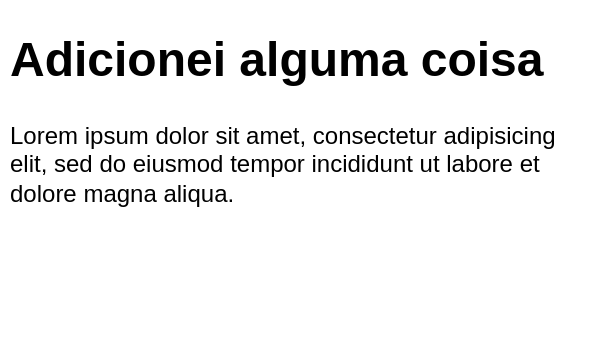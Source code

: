 <mxfile version="20.6.0" type="github">
  <diagram id="Bz-KFOrVbYmk9ZmX7eZi" name="Page-1">
    <mxGraphModel dx="1662" dy="754" grid="1" gridSize="10" guides="1" tooltips="1" connect="1" arrows="1" fold="1" page="1" pageScale="1" pageWidth="827" pageHeight="1169" math="0" shadow="0">
      <root>
        <mxCell id="0" />
        <mxCell id="1" parent="0" />
        <mxCell id="Xz9t7dcyxxxHJRp7NshR-1" value="&lt;h1&gt;Adicionei alguma coisa&lt;/h1&gt;&lt;p&gt;Lorem ipsum dolor sit amet, consectetur adipisicing elit, sed do eiusmod tempor incididunt ut labore et dolore magna aliqua.&lt;/p&gt;" style="text;html=1;strokeColor=none;fillColor=none;spacing=5;spacingTop=-20;whiteSpace=wrap;overflow=hidden;rounded=0;" vertex="1" parent="1">
          <mxGeometry x="90" y="110" width="300" height="160" as="geometry" />
        </mxCell>
      </root>
    </mxGraphModel>
  </diagram>
</mxfile>
